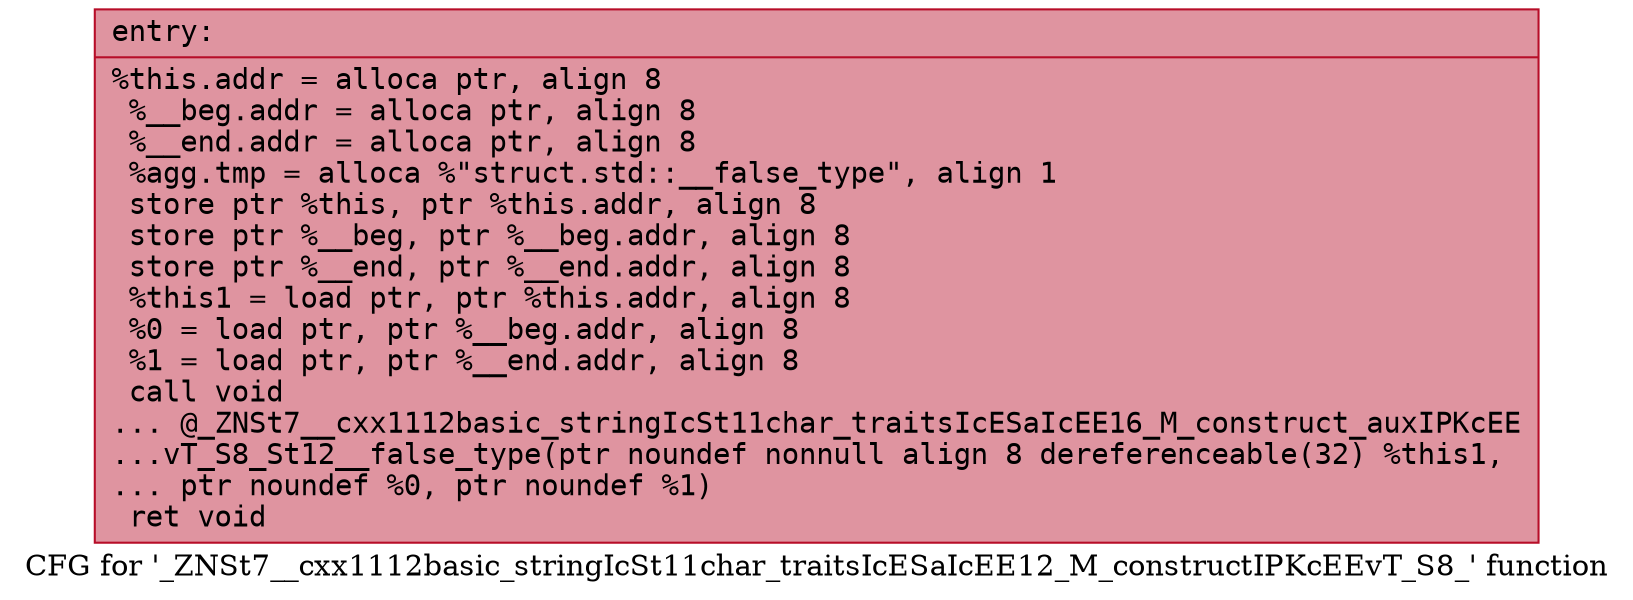 digraph "CFG for '_ZNSt7__cxx1112basic_stringIcSt11char_traitsIcESaIcEE12_M_constructIPKcEEvT_S8_' function" {
	label="CFG for '_ZNSt7__cxx1112basic_stringIcSt11char_traitsIcESaIcEE12_M_constructIPKcEEvT_S8_' function";

	Node0x557ad5cd9e60 [shape=record,color="#b70d28ff", style=filled, fillcolor="#b70d2870" fontname="Courier",label="{entry:\l|  %this.addr = alloca ptr, align 8\l  %__beg.addr = alloca ptr, align 8\l  %__end.addr = alloca ptr, align 8\l  %agg.tmp = alloca %\"struct.std::__false_type\", align 1\l  store ptr %this, ptr %this.addr, align 8\l  store ptr %__beg, ptr %__beg.addr, align 8\l  store ptr %__end, ptr %__end.addr, align 8\l  %this1 = load ptr, ptr %this.addr, align 8\l  %0 = load ptr, ptr %__beg.addr, align 8\l  %1 = load ptr, ptr %__end.addr, align 8\l  call void\l... @_ZNSt7__cxx1112basic_stringIcSt11char_traitsIcESaIcEE16_M_construct_auxIPKcEE\l...vT_S8_St12__false_type(ptr noundef nonnull align 8 dereferenceable(32) %this1,\l... ptr noundef %0, ptr noundef %1)\l  ret void\l}"];
}
